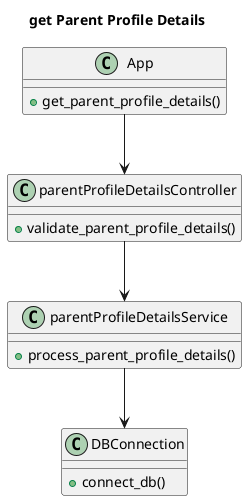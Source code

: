 @startuml ""
title get Parent Profile Details

class App {
    +get_parent_profile_details()
}

class parentProfileDetailsController {
    +validate_parent_profile_details()
}

class parentProfileDetailsService {
    +process_parent_profile_details()
}

class DBConnection {
    +connect_db()
}

App --> parentProfileDetailsController
parentProfileDetailsController --> parentProfileDetailsService 
parentProfileDetailsService --> DBConnection

@enduml
